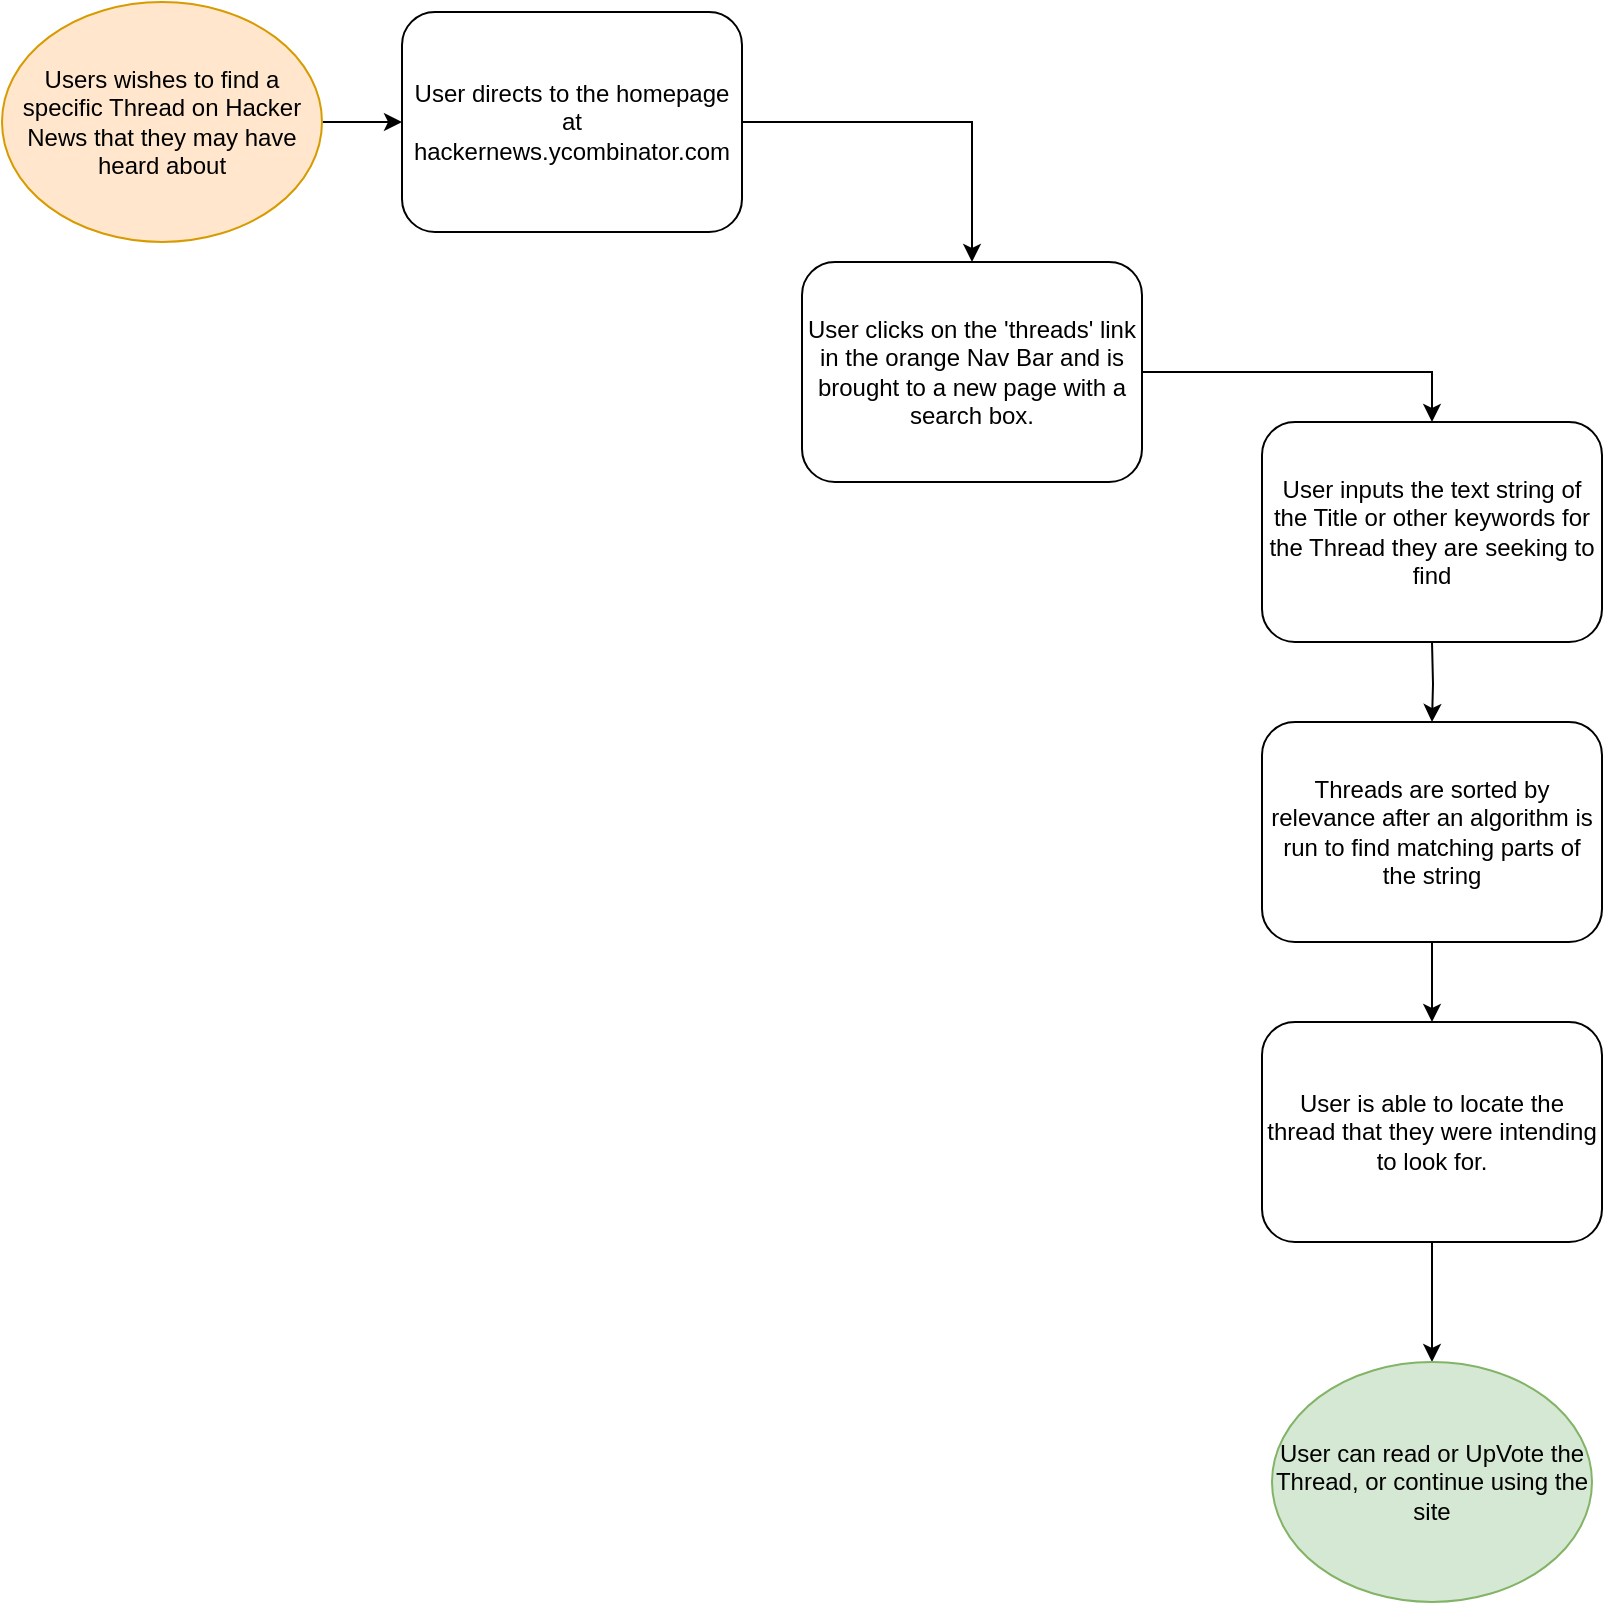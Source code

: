 <mxfile version="20.5.0" type="device"><diagram id="gbKOPgMW9qkA4_MjErpj" name="Page-1"><mxGraphModel dx="1422" dy="780" grid="1" gridSize="10" guides="1" tooltips="1" connect="1" arrows="1" fold="1" page="1" pageScale="1" pageWidth="850" pageHeight="1100" math="0" shadow="0"><root><mxCell id="0"/><mxCell id="1" parent="0"/><mxCell id="lxSazm7yumyh69_1GSxj-9" value="" style="edgeStyle=orthogonalEdgeStyle;rounded=0;orthogonalLoop=1;jettySize=auto;html=1;" edge="1" parent="1" source="lxSazm7yumyh69_1GSxj-1" target="lxSazm7yumyh69_1GSxj-2"><mxGeometry relative="1" as="geometry"/></mxCell><mxCell id="lxSazm7yumyh69_1GSxj-1" value="Users wishes to find a specific Thread on Hacker News that they may have heard about" style="ellipse;whiteSpace=wrap;html=1;fillColor=#ffe6cc;strokeColor=#d79b00;" vertex="1" parent="1"><mxGeometry x="10" y="20" width="160" height="120" as="geometry"/></mxCell><mxCell id="lxSazm7yumyh69_1GSxj-10" style="edgeStyle=orthogonalEdgeStyle;rounded=0;orthogonalLoop=1;jettySize=auto;html=1;entryX=0.5;entryY=0;entryDx=0;entryDy=0;" edge="1" parent="1" source="lxSazm7yumyh69_1GSxj-2" target="lxSazm7yumyh69_1GSxj-3"><mxGeometry relative="1" as="geometry"><mxPoint x="500" y="140" as="targetPoint"/></mxGeometry></mxCell><mxCell id="lxSazm7yumyh69_1GSxj-2" value="User directs to the homepage at hackernews.ycombinator.com" style="rounded=1;whiteSpace=wrap;html=1;" vertex="1" parent="1"><mxGeometry x="210" y="25" width="170" height="110" as="geometry"/></mxCell><mxCell id="lxSazm7yumyh69_1GSxj-16" style="edgeStyle=orthogonalEdgeStyle;rounded=0;orthogonalLoop=1;jettySize=auto;html=1;entryX=0.5;entryY=0;entryDx=0;entryDy=0;" edge="1" parent="1" source="lxSazm7yumyh69_1GSxj-3" target="lxSazm7yumyh69_1GSxj-26"><mxGeometry relative="1" as="geometry"><mxPoint x="330" y="300" as="targetPoint"/></mxGeometry></mxCell><mxCell id="lxSazm7yumyh69_1GSxj-3" value="User clicks on the 'threads' link in the orange Nav Bar and is brought to a new page with a search box." style="rounded=1;whiteSpace=wrap;html=1;" vertex="1" parent="1"><mxGeometry x="410" y="150" width="170" height="110" as="geometry"/></mxCell><mxCell id="lxSazm7yumyh69_1GSxj-20" style="edgeStyle=orthogonalEdgeStyle;rounded=0;orthogonalLoop=1;jettySize=auto;html=1;exitX=0.5;exitY=1;exitDx=0;exitDy=0;" edge="1" parent="1" target="lxSazm7yumyh69_1GSxj-7"><mxGeometry relative="1" as="geometry"><mxPoint x="725" y="340" as="sourcePoint"/></mxGeometry></mxCell><mxCell id="lxSazm7yumyh69_1GSxj-22" value="" style="edgeStyle=orthogonalEdgeStyle;rounded=0;orthogonalLoop=1;jettySize=auto;html=1;" edge="1" parent="1" source="lxSazm7yumyh69_1GSxj-7" target="lxSazm7yumyh69_1GSxj-11"><mxGeometry relative="1" as="geometry"/></mxCell><mxCell id="lxSazm7yumyh69_1GSxj-7" value="Threads are sorted by relevance after an algorithm is run to find matching parts of the string" style="rounded=1;whiteSpace=wrap;html=1;" vertex="1" parent="1"><mxGeometry x="640" y="380" width="170" height="110" as="geometry"/></mxCell><mxCell id="lxSazm7yumyh69_1GSxj-24" value="" style="edgeStyle=orthogonalEdgeStyle;rounded=0;orthogonalLoop=1;jettySize=auto;html=1;" edge="1" parent="1" source="lxSazm7yumyh69_1GSxj-11" target="lxSazm7yumyh69_1GSxj-13"><mxGeometry relative="1" as="geometry"/></mxCell><mxCell id="lxSazm7yumyh69_1GSxj-11" value="User is able to locate the thread that they were intending to look for." style="rounded=1;whiteSpace=wrap;html=1;" vertex="1" parent="1"><mxGeometry x="640" y="530" width="170" height="110" as="geometry"/></mxCell><mxCell id="lxSazm7yumyh69_1GSxj-13" value="User can read or UpVote the Thread, or continue using the site" style="ellipse;whiteSpace=wrap;html=1;fillColor=#d5e8d4;strokeColor=#82b366;" vertex="1" parent="1"><mxGeometry x="645" y="700" width="160" height="120" as="geometry"/></mxCell><mxCell id="lxSazm7yumyh69_1GSxj-15" style="edgeStyle=orthogonalEdgeStyle;rounded=0;orthogonalLoop=1;jettySize=auto;html=1;exitX=0.5;exitY=1;exitDx=0;exitDy=0;" edge="1" parent="1"><mxGeometry relative="1" as="geometry"><mxPoint x="725" y="340" as="sourcePoint"/><mxPoint x="725" y="340" as="targetPoint"/></mxGeometry></mxCell><mxCell id="lxSazm7yumyh69_1GSxj-26" value="User inputs the text string of the Title or other keywords for the Thread they are seeking to find" style="rounded=1;whiteSpace=wrap;html=1;" vertex="1" parent="1"><mxGeometry x="640" y="230" width="170" height="110" as="geometry"/></mxCell></root></mxGraphModel></diagram></mxfile>